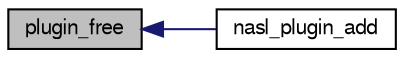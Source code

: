 digraph G
{
  bgcolor="transparent";
  edge [fontname="FreeSans",fontsize="10",labelfontname="FreeSans",labelfontsize="10"];
  node [fontname="FreeSans",fontsize="10",shape=record];
  rankdir=LR;
  Node1 [label="plugin_free",height=0.2,width=0.4,color="black", fillcolor="grey75", style="filled" fontcolor="black"];
  Node1 -> Node2 [dir=back,color="midnightblue",fontsize="10",style="solid",fontname="FreeSans"];
  Node2 [label="nasl_plugin_add",height=0.2,width=0.4,color="black",URL="$pluginload_8h.html#a4c0d723443bd1b1f4277171b67d2eaaa",tooltip="Add *one* .nasl plugin to the plugin list and return the pointer to it."];
}
